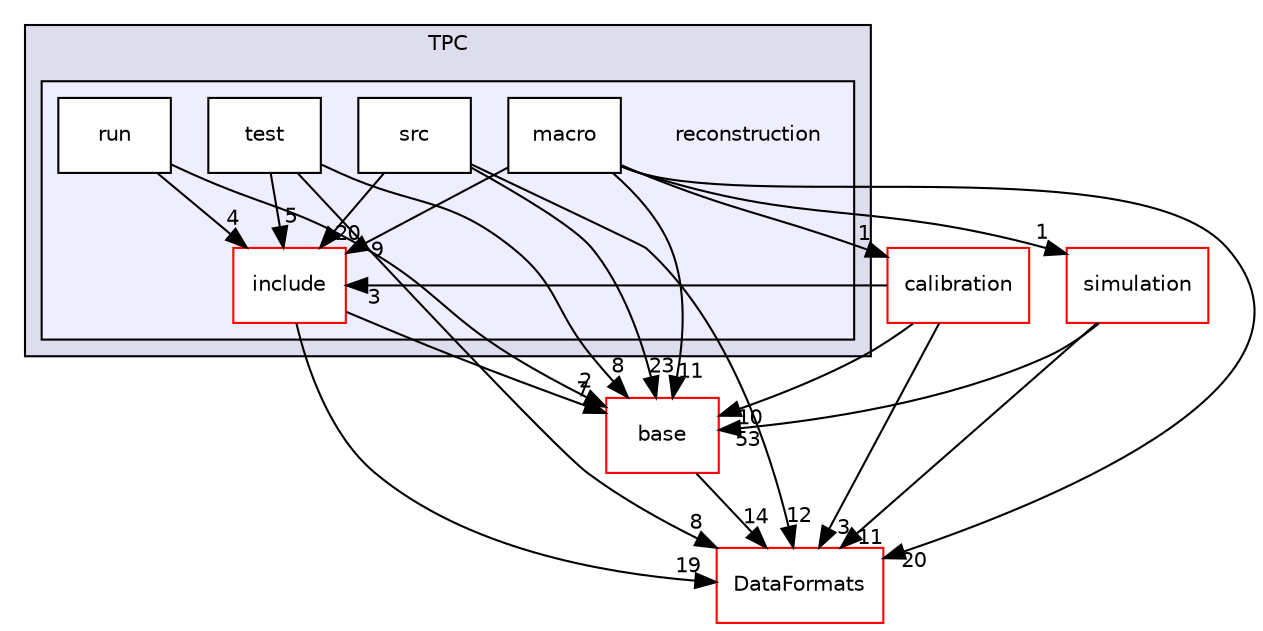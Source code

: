 digraph "/home/travis/build/AliceO2Group/AliceO2/Detectors/TPC/reconstruction" {
  bgcolor=transparent;
  compound=true
  node [ fontsize="10", fontname="Helvetica"];
  edge [ labelfontsize="10", labelfontname="Helvetica"];
  subgraph clusterdir_a597e8e061b11201a1dff411feb10d0b {
    graph [ bgcolor="#ddddee", pencolor="black", label="TPC" fontname="Helvetica", fontsize="10", URL="dir_a597e8e061b11201a1dff411feb10d0b.html"]
  subgraph clusterdir_a5de047958dd458e809773c6ffaa8478 {
    graph [ bgcolor="#eeeeff", pencolor="black", label="" URL="dir_a5de047958dd458e809773c6ffaa8478.html"];
    dir_a5de047958dd458e809773c6ffaa8478 [shape=plaintext label="reconstruction"];
    dir_396d171119822f66a36fe1ebf998d1a3 [shape=box label="include" color="red" fillcolor="white" style="filled" URL="dir_396d171119822f66a36fe1ebf998d1a3.html"];
    dir_4cbbc7f21c16d130545e15f2205651b3 [shape=box label="macro" color="black" fillcolor="white" style="filled" URL="dir_4cbbc7f21c16d130545e15f2205651b3.html"];
    dir_f9c1a6d4eb662f0614520771b81d0fc2 [shape=box label="run" color="black" fillcolor="white" style="filled" URL="dir_f9c1a6d4eb662f0614520771b81d0fc2.html"];
    dir_0c8c50542de1d83a040084fab225b0f7 [shape=box label="src" color="black" fillcolor="white" style="filled" URL="dir_0c8c50542de1d83a040084fab225b0f7.html"];
    dir_064d7f478c030df51e47c94b08ab25b1 [shape=box label="test" color="black" fillcolor="white" style="filled" URL="dir_064d7f478c030df51e47c94b08ab25b1.html"];
  }
  }
  dir_7f309bec8670bb3fb666e7e061b24659 [shape=box label="simulation" color="red" URL="dir_7f309bec8670bb3fb666e7e061b24659.html"];
  dir_4995562033b321477cfe3c34a14a5189 [shape=box label="calibration" color="red" URL="dir_4995562033b321477cfe3c34a14a5189.html"];
  dir_677b030cc750909e4cd27413873678d8 [shape=box label="base" color="red" URL="dir_677b030cc750909e4cd27413873678d8.html"];
  dir_2171f7ec022c5423887b07c69b2f5b48 [shape=box label="DataFormats" color="red" URL="dir_2171f7ec022c5423887b07c69b2f5b48.html"];
  dir_f9c1a6d4eb662f0614520771b81d0fc2->dir_677b030cc750909e4cd27413873678d8 [headlabel="2", labeldistance=1.5 headhref="dir_000366_000231.html"];
  dir_f9c1a6d4eb662f0614520771b81d0fc2->dir_396d171119822f66a36fe1ebf998d1a3 [headlabel="4", labeldistance=1.5 headhref="dir_000366_000280.html"];
  dir_7f309bec8670bb3fb666e7e061b24659->dir_677b030cc750909e4cd27413873678d8 [headlabel="53", labeldistance=1.5 headhref="dir_000191_000231.html"];
  dir_7f309bec8670bb3fb666e7e061b24659->dir_2171f7ec022c5423887b07c69b2f5b48 [headlabel="11", labeldistance=1.5 headhref="dir_000191_000054.html"];
  dir_4995562033b321477cfe3c34a14a5189->dir_677b030cc750909e4cd27413873678d8 [headlabel="10", labeldistance=1.5 headhref="dir_000354_000231.html"];
  dir_4995562033b321477cfe3c34a14a5189->dir_396d171119822f66a36fe1ebf998d1a3 [headlabel="3", labeldistance=1.5 headhref="dir_000354_000280.html"];
  dir_4995562033b321477cfe3c34a14a5189->dir_2171f7ec022c5423887b07c69b2f5b48 [headlabel="3", labeldistance=1.5 headhref="dir_000354_000054.html"];
  dir_677b030cc750909e4cd27413873678d8->dir_2171f7ec022c5423887b07c69b2f5b48 [headlabel="14", labeldistance=1.5 headhref="dir_000231_000054.html"];
  dir_4cbbc7f21c16d130545e15f2205651b3->dir_7f309bec8670bb3fb666e7e061b24659 [headlabel="1", labeldistance=1.5 headhref="dir_000365_000191.html"];
  dir_4cbbc7f21c16d130545e15f2205651b3->dir_4995562033b321477cfe3c34a14a5189 [headlabel="1", labeldistance=1.5 headhref="dir_000365_000354.html"];
  dir_4cbbc7f21c16d130545e15f2205651b3->dir_677b030cc750909e4cd27413873678d8 [headlabel="11", labeldistance=1.5 headhref="dir_000365_000231.html"];
  dir_4cbbc7f21c16d130545e15f2205651b3->dir_396d171119822f66a36fe1ebf998d1a3 [headlabel="9", labeldistance=1.5 headhref="dir_000365_000280.html"];
  dir_4cbbc7f21c16d130545e15f2205651b3->dir_2171f7ec022c5423887b07c69b2f5b48 [headlabel="20", labeldistance=1.5 headhref="dir_000365_000054.html"];
  dir_396d171119822f66a36fe1ebf998d1a3->dir_677b030cc750909e4cd27413873678d8 [headlabel="7", labeldistance=1.5 headhref="dir_000280_000231.html"];
  dir_396d171119822f66a36fe1ebf998d1a3->dir_2171f7ec022c5423887b07c69b2f5b48 [headlabel="19", labeldistance=1.5 headhref="dir_000280_000054.html"];
  dir_064d7f478c030df51e47c94b08ab25b1->dir_677b030cc750909e4cd27413873678d8 [headlabel="8", labeldistance=1.5 headhref="dir_000367_000231.html"];
  dir_064d7f478c030df51e47c94b08ab25b1->dir_396d171119822f66a36fe1ebf998d1a3 [headlabel="5", labeldistance=1.5 headhref="dir_000367_000280.html"];
  dir_064d7f478c030df51e47c94b08ab25b1->dir_2171f7ec022c5423887b07c69b2f5b48 [headlabel="8", labeldistance=1.5 headhref="dir_000367_000054.html"];
  dir_0c8c50542de1d83a040084fab225b0f7->dir_677b030cc750909e4cd27413873678d8 [headlabel="23", labeldistance=1.5 headhref="dir_000296_000231.html"];
  dir_0c8c50542de1d83a040084fab225b0f7->dir_396d171119822f66a36fe1ebf998d1a3 [headlabel="20", labeldistance=1.5 headhref="dir_000296_000280.html"];
  dir_0c8c50542de1d83a040084fab225b0f7->dir_2171f7ec022c5423887b07c69b2f5b48 [headlabel="12", labeldistance=1.5 headhref="dir_000296_000054.html"];
}
